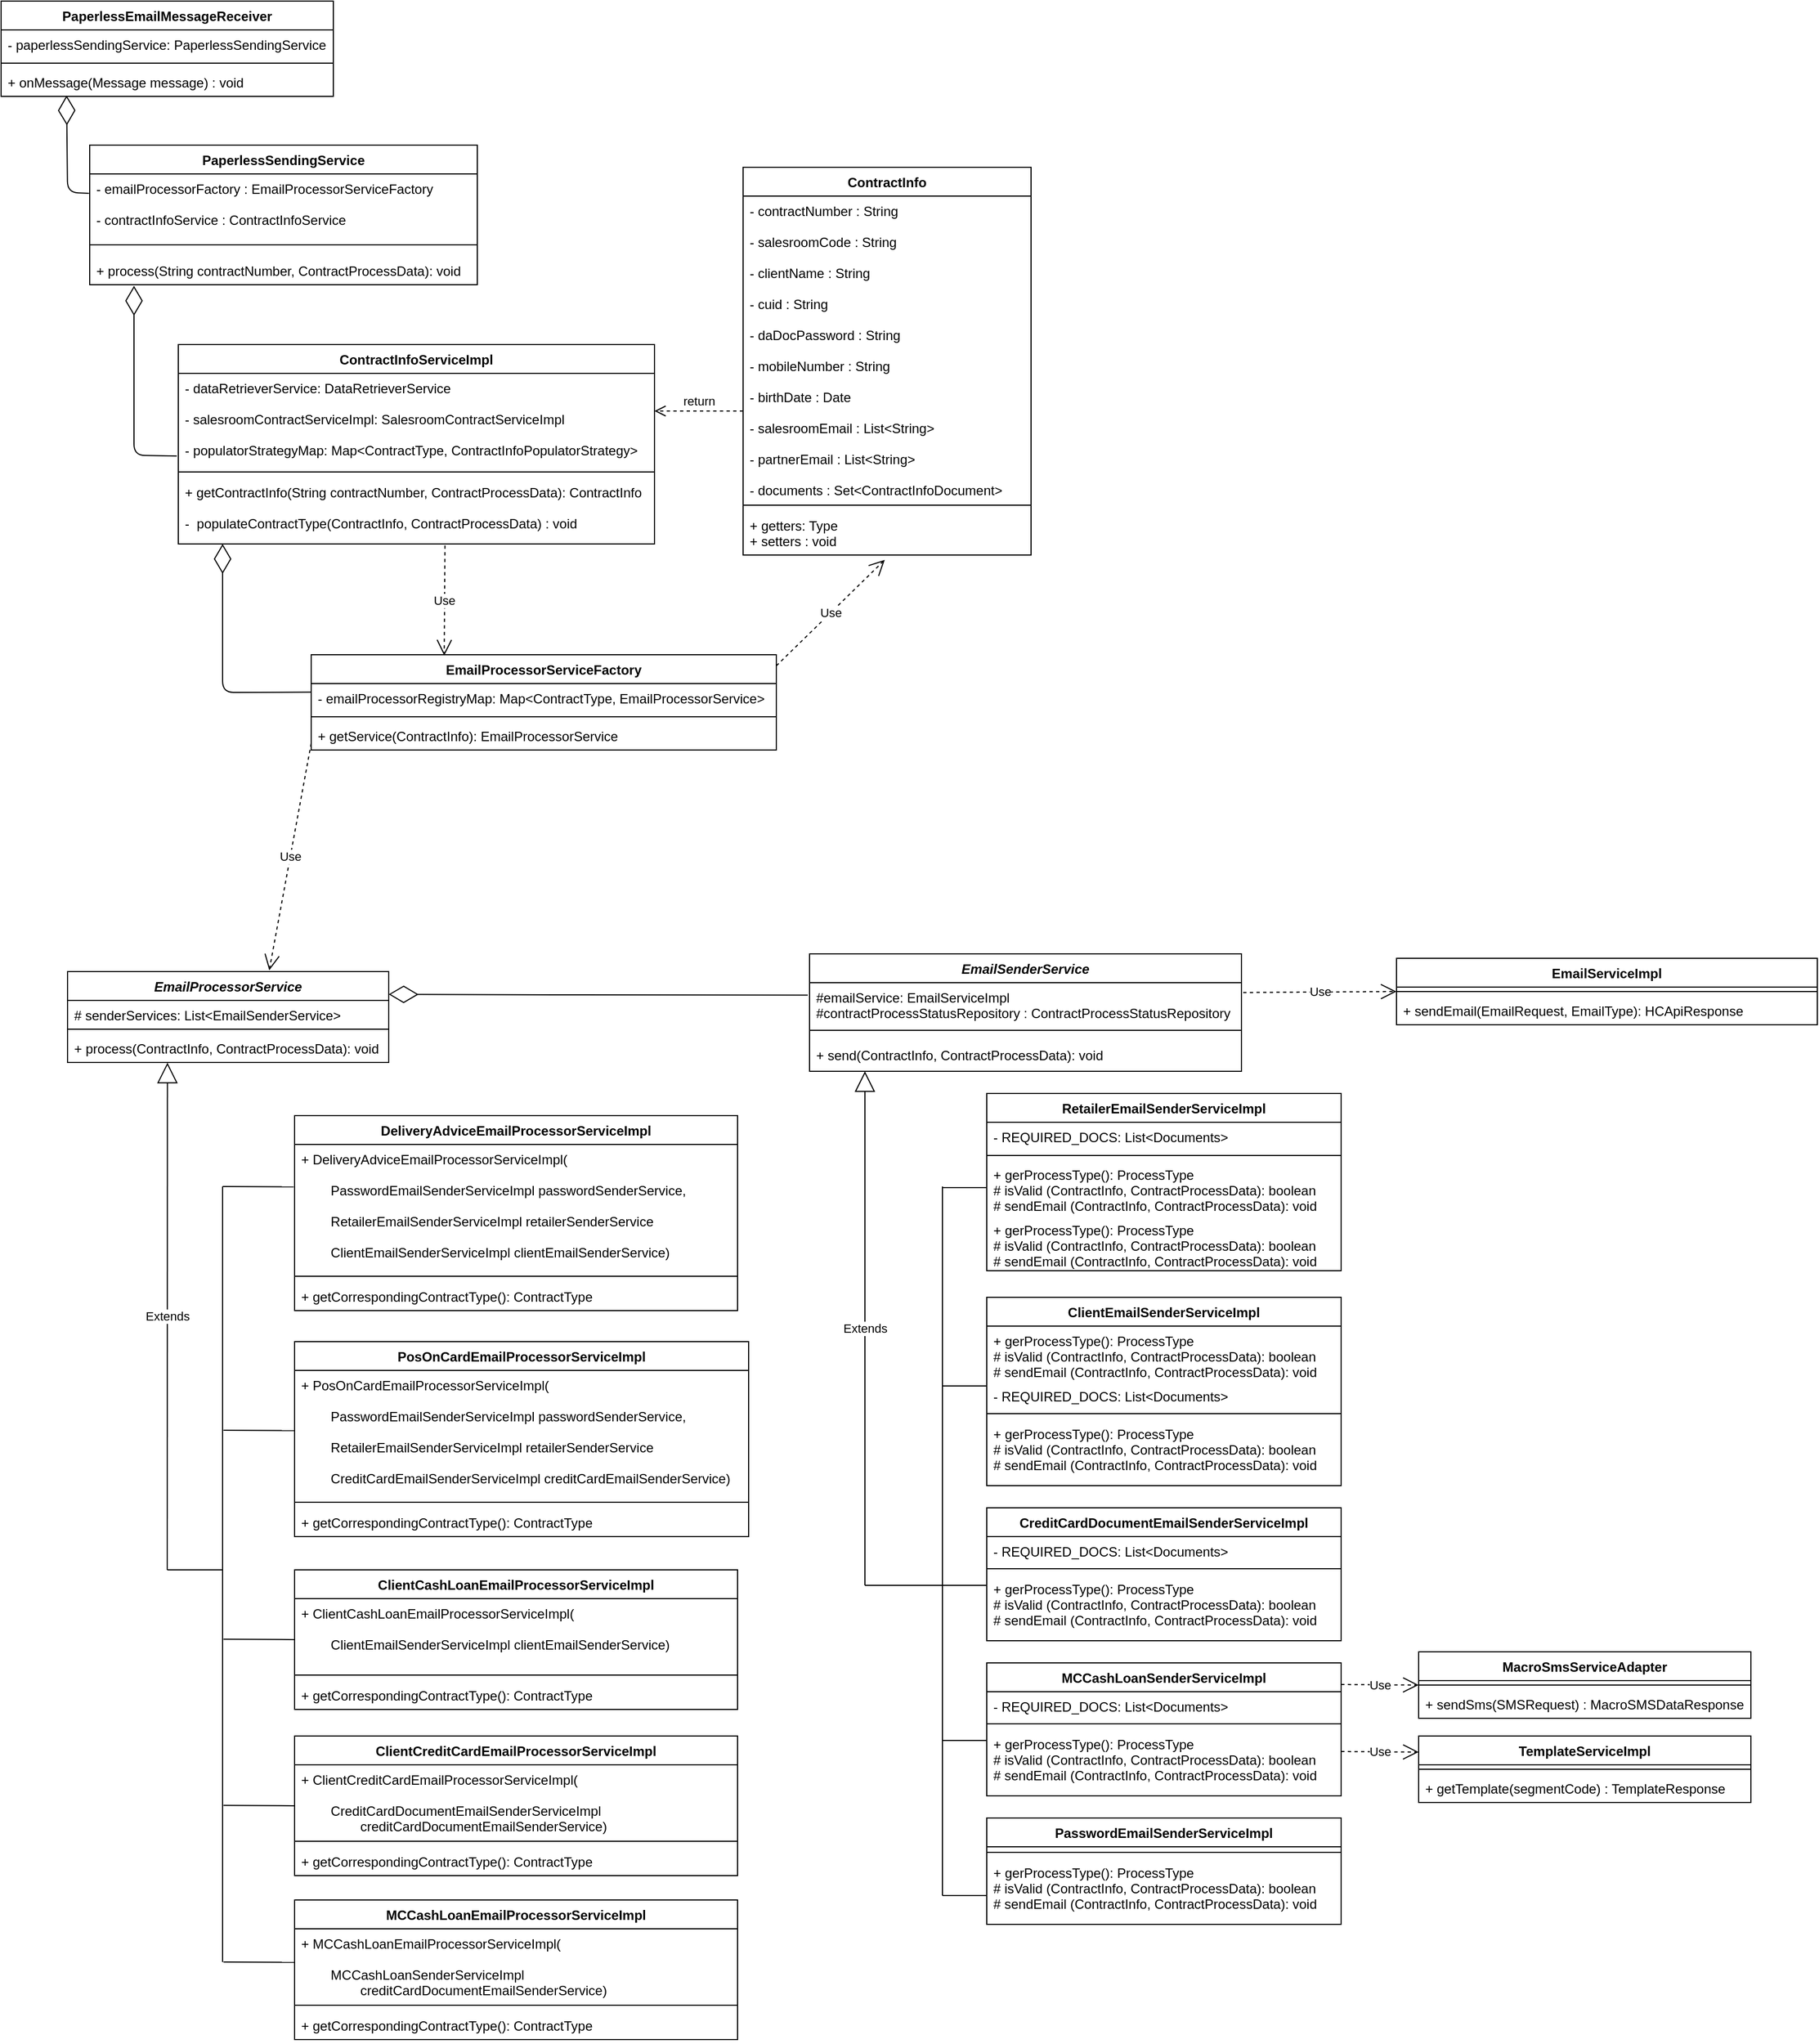 <mxfile version="13.3.5" type="github"><diagram id="C5RBs43oDa-KdzZeNtuy" name="Page-1"><mxGraphModel dx="3362" dy="1872" grid="1" gridSize="10" guides="1" tooltips="1" connect="1" arrows="1" fold="1" page="1" pageScale="1" pageWidth="1700" pageHeight="1100" background="none" math="0" shadow="0"><root><mxCell id="WIyWlLk6GJQsqaUBKTNV-0"/><mxCell id="WIyWlLk6GJQsqaUBKTNV-1" parent="WIyWlLk6GJQsqaUBKTNV-0"/><mxCell id="EfX-VxI41BAiGPB0tQS7-109" value="" style="endArrow=diamondThin;endFill=0;endSize=24;html=1;exitX=-0.002;exitY=0.324;exitDx=0;exitDy=0;exitPerimeter=0;entryX=0.197;entryY=0.968;entryDx=0;entryDy=0;entryPerimeter=0;" parent="WIyWlLk6GJQsqaUBKTNV-1" source="EfX-VxI41BAiGPB0tQS7-11" target="EfX-VxI41BAiGPB0tQS7-3" edge="1"><mxGeometry width="160" relative="1" as="geometry"><mxPoint x="-1560" y="-877.23" as="sourcePoint"/><mxPoint x="-1622" y="-964" as="targetPoint"/><Array as="points"><mxPoint x="-1620" y="-877.23"/></Array></mxGeometry></mxCell><mxCell id="EfX-VxI41BAiGPB0tQS7-0" value="PaperlessEmailMessageReceiver" style="swimlane;fontStyle=1;align=center;verticalAlign=top;childLayout=stackLayout;horizontal=1;startSize=26;horizontalStack=0;resizeParent=1;resizeParentMax=0;resizeLast=0;collapsible=1;marginBottom=0;" parent="WIyWlLk6GJQsqaUBKTNV-1" vertex="1"><mxGeometry x="-1680" y="-1050" width="300" height="86" as="geometry"/></mxCell><mxCell id="EfX-VxI41BAiGPB0tQS7-1" value="- paperlessSendingService: PaperlessSendingService" style="text;strokeColor=none;fillColor=none;align=left;verticalAlign=top;spacingLeft=4;spacingRight=4;overflow=hidden;rotatable=0;points=[[0,0.5],[1,0.5]];portConstraint=eastwest;" parent="EfX-VxI41BAiGPB0tQS7-0" vertex="1"><mxGeometry y="26" width="300" height="26" as="geometry"/></mxCell><mxCell id="EfX-VxI41BAiGPB0tQS7-2" value="" style="line;strokeWidth=1;fillColor=none;align=left;verticalAlign=middle;spacingTop=-1;spacingLeft=3;spacingRight=3;rotatable=0;labelPosition=right;points=[];portConstraint=eastwest;" parent="EfX-VxI41BAiGPB0tQS7-0" vertex="1"><mxGeometry y="52" width="300" height="8" as="geometry"/></mxCell><mxCell id="EfX-VxI41BAiGPB0tQS7-3" value="+ onMessage(Message message) : void" style="text;strokeColor=none;fillColor=none;align=left;verticalAlign=top;spacingLeft=4;spacingRight=4;overflow=hidden;rotatable=0;points=[[0,0.5],[1,0.5]];portConstraint=eastwest;" parent="EfX-VxI41BAiGPB0tQS7-0" vertex="1"><mxGeometry y="60" width="300" height="26" as="geometry"/></mxCell><mxCell id="EfX-VxI41BAiGPB0tQS7-114" value="ContractInfoServiceImpl" style="swimlane;fontStyle=1;align=center;verticalAlign=top;childLayout=stackLayout;horizontal=1;startSize=26;horizontalStack=0;resizeParent=1;resizeParentMax=0;resizeLast=0;collapsible=1;marginBottom=0;fillColor=none;gradientColor=none;" parent="WIyWlLk6GJQsqaUBKTNV-1" vertex="1"><mxGeometry x="-1520" y="-740" width="430" height="180" as="geometry"/></mxCell><mxCell id="EfX-VxI41BAiGPB0tQS7-115" value="- dataRetrieverService: DataRetrieverService&#10;&#10;- salesroomContractServiceImpl: SalesroomContractServiceImpl&#10;&#10;- populatorStrategyMap: Map&lt;ContractType, ContractInfoPopulatorStrategy&gt;" style="text;strokeColor=none;fillColor=none;align=left;verticalAlign=top;spacingLeft=4;spacingRight=4;overflow=hidden;rotatable=0;points=[[0,0.5],[1,0.5]];portConstraint=eastwest;" parent="EfX-VxI41BAiGPB0tQS7-114" vertex="1"><mxGeometry y="26" width="430" height="84" as="geometry"/></mxCell><mxCell id="EfX-VxI41BAiGPB0tQS7-116" value="" style="line;strokeWidth=1;fillColor=none;align=left;verticalAlign=middle;spacingTop=-1;spacingLeft=3;spacingRight=3;rotatable=0;labelPosition=right;points=[];portConstraint=eastwest;" parent="EfX-VxI41BAiGPB0tQS7-114" vertex="1"><mxGeometry y="110" width="430" height="10" as="geometry"/></mxCell><mxCell id="EfX-VxI41BAiGPB0tQS7-117" value="+ getContractInfo(String contractNumber, ContractProcessData): ContractInfo&#10;&#10;-  populateContractType(ContractInfo, ContractProcessData) : void" style="text;strokeColor=none;fillColor=none;align=left;verticalAlign=top;spacingLeft=4;spacingRight=4;overflow=hidden;rotatable=0;points=[[0,0.5],[1,0.5]];portConstraint=eastwest;" parent="EfX-VxI41BAiGPB0tQS7-114" vertex="1"><mxGeometry y="120" width="430" height="60" as="geometry"/></mxCell><mxCell id="EfX-VxI41BAiGPB0tQS7-10" value="PaperlessSendingService&#10;" style="swimlane;fontStyle=1;align=center;verticalAlign=top;childLayout=stackLayout;horizontal=1;startSize=26;horizontalStack=0;resizeParent=1;resizeParentMax=0;resizeLast=0;collapsible=1;marginBottom=0;fillColor=none;gradientColor=none;" parent="WIyWlLk6GJQsqaUBKTNV-1" vertex="1"><mxGeometry x="-1600" y="-920" width="350" height="126" as="geometry"/></mxCell><mxCell id="EfX-VxI41BAiGPB0tQS7-11" value="- emailProcessorFactory : EmailProcessorServiceFactory&#10;&#10;- contractInfoService : ContractInfoService&#10;&#10;- &#10;&#10;&#10;" style="text;strokeColor=none;fillColor=none;align=left;verticalAlign=top;spacingLeft=4;spacingRight=4;overflow=hidden;rotatable=0;points=[[0,0.5],[1,0.5]];portConstraint=eastwest;" parent="EfX-VxI41BAiGPB0tQS7-10" vertex="1"><mxGeometry y="26" width="350" height="54" as="geometry"/></mxCell><mxCell id="EfX-VxI41BAiGPB0tQS7-12" value="" style="line;strokeWidth=1;fillColor=none;align=left;verticalAlign=middle;spacingTop=-1;spacingLeft=3;spacingRight=3;rotatable=0;labelPosition=right;points=[];portConstraint=eastwest;" parent="EfX-VxI41BAiGPB0tQS7-10" vertex="1"><mxGeometry y="80" width="350" height="20" as="geometry"/></mxCell><mxCell id="EfX-VxI41BAiGPB0tQS7-13" value="+ process(String contractNumber, ContractProcessData): void" style="text;strokeColor=none;fillColor=none;align=left;verticalAlign=top;spacingLeft=4;spacingRight=4;overflow=hidden;rotatable=0;points=[[0,0.5],[1,0.5]];portConstraint=eastwest;" parent="EfX-VxI41BAiGPB0tQS7-10" vertex="1"><mxGeometry y="100" width="350" height="26" as="geometry"/></mxCell><mxCell id="fYLuT5FH6VuE1atPs7Jd-13" value="Use" style="endArrow=open;endSize=12;dashed=1;html=1;entryX=0;entryY=0.5;entryDx=0;entryDy=0;entryPerimeter=0;" parent="WIyWlLk6GJQsqaUBKTNV-1" edge="1"><mxGeometry width="160" relative="1" as="geometry"><mxPoint x="-470" y="530" as="sourcePoint"/><mxPoint x="-400" y="530.5" as="targetPoint"/></mxGeometry></mxCell><mxCell id="fYLuT5FH6VuE1atPs7Jd-19" value="Use" style="endArrow=open;endSize=12;dashed=1;html=1;entryX=0;entryY=0.5;entryDx=0;entryDy=0;entryPerimeter=0;exitX=1.004;exitY=0.261;exitDx=0;exitDy=0;exitPerimeter=0;" parent="WIyWlLk6GJQsqaUBKTNV-1" source="EfX-VxI41BAiGPB0tQS7-66" target="fYLuT5FH6VuE1atPs7Jd-16" edge="1"><mxGeometry width="160" relative="1" as="geometry"><mxPoint x="-520" y="-156.5" as="sourcePoint"/><mxPoint x="-450" y="-156" as="targetPoint"/></mxGeometry></mxCell><mxCell id="fYLuT5FH6VuE1atPs7Jd-20" value="" style="endArrow=diamondThin;endFill=0;endSize=24;html=1;exitX=-0.003;exitY=0.889;exitDx=0;exitDy=0;exitPerimeter=0;" parent="WIyWlLk6GJQsqaUBKTNV-1" source="EfX-VxI41BAiGPB0tQS7-115" edge="1"><mxGeometry width="160" relative="1" as="geometry"><mxPoint x="-1520" y="-645.638" as="sourcePoint"/><mxPoint x="-1560" y="-793" as="targetPoint"/><Array as="points"><mxPoint x="-1560" y="-640"/></Array></mxGeometry></mxCell><mxCell id="fYLuT5FH6VuE1atPs7Jd-21" value="" style="endArrow=diamondThin;endFill=0;endSize=24;html=1;exitX=-0.001;exitY=0.299;exitDx=0;exitDy=0;exitPerimeter=0;" parent="WIyWlLk6GJQsqaUBKTNV-1" source="EfX-VxI41BAiGPB0tQS7-16" edge="1"><mxGeometry width="160" relative="1" as="geometry"><mxPoint x="-1441.29" y="-406.324" as="sourcePoint"/><mxPoint x="-1480" y="-560" as="targetPoint"/><Array as="points"><mxPoint x="-1480" y="-426"/></Array></mxGeometry></mxCell><mxCell id="fYLuT5FH6VuE1atPs7Jd-23" value="" style="endArrow=none;html=1;entryX=0;entryY=0.5;entryDx=0;entryDy=0;" parent="WIyWlLk6GJQsqaUBKTNV-1" target="fYLuT5FH6VuE1atPs7Jd-22" edge="1"><mxGeometry width="50" height="50" relative="1" as="geometry"><mxPoint x="-830" y="21" as="sourcePoint"/><mxPoint x="-820" y="10" as="targetPoint"/></mxGeometry></mxCell><mxCell id="fYLuT5FH6VuE1atPs7Jd-24" value="" style="endArrow=none;html=1;" parent="WIyWlLk6GJQsqaUBKTNV-1" edge="1"><mxGeometry width="50" height="50" relative="1" as="geometry"><mxPoint x="-830" y="660" as="sourcePoint"/><mxPoint x="-830" y="20" as="targetPoint"/></mxGeometry></mxCell><mxCell id="fYLuT5FH6VuE1atPs7Jd-25" value="" style="endArrow=none;html=1;entryX=0;entryY=0.567;entryDx=0;entryDy=0;entryPerimeter=0;" parent="WIyWlLk6GJQsqaUBKTNV-1" target="EfX-VxI41BAiGPB0tQS7-92" edge="1"><mxGeometry width="50" height="50" relative="1" as="geometry"><mxPoint x="-830" y="660" as="sourcePoint"/><mxPoint x="-830" y="650" as="targetPoint"/></mxGeometry></mxCell><mxCell id="fYLuT5FH6VuE1atPs7Jd-26" value="" style="endArrow=none;html=1;entryX=0;entryY=0.167;entryDx=0;entryDy=0;entryPerimeter=0;" parent="WIyWlLk6GJQsqaUBKTNV-1" target="EfX-VxI41BAiGPB0tQS7-88" edge="1"><mxGeometry width="50" height="50" relative="1" as="geometry"><mxPoint x="-830" y="520" as="sourcePoint"/><mxPoint x="-810" y="526" as="targetPoint"/></mxGeometry></mxCell><mxCell id="fYLuT5FH6VuE1atPs7Jd-27" value="" style="endArrow=none;html=1;entryX=0;entryY=0.167;entryDx=0;entryDy=0;entryPerimeter=0;" parent="WIyWlLk6GJQsqaUBKTNV-1" edge="1"><mxGeometry width="50" height="50" relative="1" as="geometry"><mxPoint x="-830" y="380" as="sourcePoint"/><mxPoint x="-790" y="380.02" as="targetPoint"/></mxGeometry></mxCell><mxCell id="fYLuT5FH6VuE1atPs7Jd-28" value="" style="endArrow=none;html=1;entryX=0;entryY=0.167;entryDx=0;entryDy=0;entryPerimeter=0;" parent="WIyWlLk6GJQsqaUBKTNV-1" edge="1"><mxGeometry width="50" height="50" relative="1" as="geometry"><mxPoint x="-830" y="200" as="sourcePoint"/><mxPoint x="-790" y="200.02" as="targetPoint"/></mxGeometry></mxCell><mxCell id="fYLuT5FH6VuE1atPs7Jd-29" value="Extends" style="endArrow=block;endSize=16;endFill=0;html=1;" parent="WIyWlLk6GJQsqaUBKTNV-1" edge="1"><mxGeometry width="160" relative="1" as="geometry"><mxPoint x="-900" y="380" as="sourcePoint"/><mxPoint x="-900" y="-84" as="targetPoint"/></mxGeometry></mxCell><mxCell id="fYLuT5FH6VuE1atPs7Jd-30" value="" style="endArrow=none;html=1;" parent="WIyWlLk6GJQsqaUBKTNV-1" edge="1"><mxGeometry width="50" height="50" relative="1" as="geometry"><mxPoint x="-900" y="380" as="sourcePoint"/><mxPoint x="-830" y="380" as="targetPoint"/></mxGeometry></mxCell><mxCell id="fYLuT5FH6VuE1atPs7Jd-32" value="" style="endArrow=none;html=1;" parent="WIyWlLk6GJQsqaUBKTNV-1" edge="1"><mxGeometry width="50" height="50" relative="1" as="geometry"><mxPoint x="-1480" y="720" as="sourcePoint"/><mxPoint x="-1480" y="20" as="targetPoint"/></mxGeometry></mxCell><mxCell id="fYLuT5FH6VuE1atPs7Jd-33" value="" style="endArrow=none;html=1;entryX=-0.002;entryY=0.336;entryDx=0;entryDy=0;entryPerimeter=0;" parent="WIyWlLk6GJQsqaUBKTNV-1" target="EfX-VxI41BAiGPB0tQS7-54" edge="1"><mxGeometry width="50" height="50" relative="1" as="geometry"><mxPoint x="-1480" y="20" as="sourcePoint"/><mxPoint x="-1415" y="30.2" as="targetPoint"/></mxGeometry></mxCell><mxCell id="fYLuT5FH6VuE1atPs7Jd-34" value="Extends" style="endArrow=block;endSize=16;endFill=0;html=1;entryX=0.311;entryY=1.008;entryDx=0;entryDy=0;entryPerimeter=0;" parent="WIyWlLk6GJQsqaUBKTNV-1" target="EfX-VxI41BAiGPB0tQS7-22" edge="1"><mxGeometry width="160" relative="1" as="geometry"><mxPoint x="-1530" y="366" as="sourcePoint"/><mxPoint x="-1530" y="-90" as="targetPoint"/></mxGeometry></mxCell><mxCell id="fYLuT5FH6VuE1atPs7Jd-35" value="" style="endArrow=none;html=1;" parent="WIyWlLk6GJQsqaUBKTNV-1" edge="1"><mxGeometry width="50" height="50" relative="1" as="geometry"><mxPoint x="-1530" y="366" as="sourcePoint"/><mxPoint x="-1480" y="366" as="targetPoint"/></mxGeometry></mxCell><mxCell id="fYLuT5FH6VuE1atPs7Jd-36" value="" style="endArrow=none;html=1;entryX=-0.002;entryY=0.336;entryDx=0;entryDy=0;entryPerimeter=0;" parent="WIyWlLk6GJQsqaUBKTNV-1" edge="1"><mxGeometry width="50" height="50" relative="1" as="geometry"><mxPoint x="-1479.2" y="240.0" as="sourcePoint"/><mxPoint x="-1415.0" y="240.304" as="targetPoint"/></mxGeometry></mxCell><mxCell id="fYLuT5FH6VuE1atPs7Jd-37" value="" style="endArrow=none;html=1;entryX=-0.002;entryY=0.336;entryDx=0;entryDy=0;entryPerimeter=0;" parent="WIyWlLk6GJQsqaUBKTNV-1" edge="1"><mxGeometry width="50" height="50" relative="1" as="geometry"><mxPoint x="-1479.2" y="428.66" as="sourcePoint"/><mxPoint x="-1415.0" y="428.964" as="targetPoint"/></mxGeometry></mxCell><mxCell id="fYLuT5FH6VuE1atPs7Jd-38" value="" style="endArrow=none;html=1;entryX=-0.002;entryY=0.336;entryDx=0;entryDy=0;entryPerimeter=0;" parent="WIyWlLk6GJQsqaUBKTNV-1" edge="1"><mxGeometry width="50" height="50" relative="1" as="geometry"><mxPoint x="-1479.2" y="578.66" as="sourcePoint"/><mxPoint x="-1415" y="578.964" as="targetPoint"/></mxGeometry></mxCell><mxCell id="fYLuT5FH6VuE1atPs7Jd-39" value="" style="endArrow=none;html=1;entryX=-0.002;entryY=0.336;entryDx=0;entryDy=0;entryPerimeter=0;" parent="WIyWlLk6GJQsqaUBKTNV-1" edge="1"><mxGeometry width="50" height="50" relative="1" as="geometry"><mxPoint x="-1479.2" y="720.0" as="sourcePoint"/><mxPoint x="-1415" y="720.304" as="targetPoint"/></mxGeometry></mxCell><mxCell id="pgLTL2kf4zZmSljFMUDz-4" value="return" style="html=1;verticalAlign=bottom;endArrow=open;dashed=1;endSize=8;" parent="WIyWlLk6GJQsqaUBKTNV-1" edge="1"><mxGeometry relative="1" as="geometry"><mxPoint x="-1010" y="-680" as="sourcePoint"/><mxPoint x="-1090" y="-680" as="targetPoint"/></mxGeometry></mxCell><mxCell id="pgLTL2kf4zZmSljFMUDz-0" value="ContractInfo" style="swimlane;fontStyle=1;align=center;verticalAlign=top;childLayout=stackLayout;horizontal=1;startSize=26;horizontalStack=0;resizeParent=1;resizeParentMax=0;resizeLast=0;collapsible=1;marginBottom=0;fillColor=none;gradientColor=none;" parent="WIyWlLk6GJQsqaUBKTNV-1" vertex="1"><mxGeometry x="-1010" y="-900" width="260" height="350" as="geometry"/></mxCell><mxCell id="pgLTL2kf4zZmSljFMUDz-1" value="- contractNumber : String&#10;&#10;- salesroomCode : String&#10;&#10;- clientName : String&#10;&#10;- cuid : String&#10;&#10;- daDocPassword : String&#10;&#10;- mobileNumber : String&#10;&#10;- birthDate : Date&#10;&#10;- salesroomEmail : List&lt;String&gt;&#10;&#10;- partnerEmail : List&lt;String&gt;&#10;&#10;- documents : Set&lt;ContractInfoDocument&gt;" style="text;strokeColor=none;fillColor=none;align=left;verticalAlign=top;spacingLeft=4;spacingRight=4;overflow=hidden;rotatable=0;points=[[0,0.5],[1,0.5]];portConstraint=eastwest;" parent="pgLTL2kf4zZmSljFMUDz-0" vertex="1"><mxGeometry y="26" width="260" height="274" as="geometry"/></mxCell><mxCell id="pgLTL2kf4zZmSljFMUDz-2" value="" style="line;strokeWidth=1;fillColor=none;align=left;verticalAlign=middle;spacingTop=-1;spacingLeft=3;spacingRight=3;rotatable=0;labelPosition=right;points=[];portConstraint=eastwest;" parent="pgLTL2kf4zZmSljFMUDz-0" vertex="1"><mxGeometry y="300" width="260" height="10" as="geometry"/></mxCell><mxCell id="pgLTL2kf4zZmSljFMUDz-3" value="+ getters: Type&#10;+ setters : void" style="text;strokeColor=none;fillColor=none;align=left;verticalAlign=top;spacingLeft=4;spacingRight=4;overflow=hidden;rotatable=0;points=[[0,0.5],[1,0.5]];portConstraint=eastwest;" parent="pgLTL2kf4zZmSljFMUDz-0" vertex="1"><mxGeometry y="310" width="260" height="40" as="geometry"/></mxCell><mxCell id="EfX-VxI41BAiGPB0tQS7-15" value="EmailProcessorServiceFactory" style="swimlane;fontStyle=1;align=center;verticalAlign=top;childLayout=stackLayout;horizontal=1;startSize=26;horizontalStack=0;resizeParent=1;resizeParentMax=0;resizeLast=0;collapsible=1;marginBottom=0;fillColor=none;gradientColor=none;" parent="WIyWlLk6GJQsqaUBKTNV-1" vertex="1"><mxGeometry x="-1400" y="-460" width="420" height="86" as="geometry"/></mxCell><mxCell id="EfX-VxI41BAiGPB0tQS7-16" value="- emailProcessorRegistryMap: Map&lt;ContractType, EmailProcessorService&gt;" style="text;strokeColor=none;fillColor=none;align=left;verticalAlign=top;spacingLeft=4;spacingRight=4;overflow=hidden;rotatable=0;points=[[0,0.5],[1,0.5]];portConstraint=eastwest;" parent="EfX-VxI41BAiGPB0tQS7-15" vertex="1"><mxGeometry y="26" width="420" height="26" as="geometry"/></mxCell><mxCell id="EfX-VxI41BAiGPB0tQS7-17" value="" style="line;strokeWidth=1;fillColor=none;align=left;verticalAlign=middle;spacingTop=-1;spacingLeft=3;spacingRight=3;rotatable=0;labelPosition=right;points=[];portConstraint=eastwest;" parent="EfX-VxI41BAiGPB0tQS7-15" vertex="1"><mxGeometry y="52" width="420" height="8" as="geometry"/></mxCell><mxCell id="EfX-VxI41BAiGPB0tQS7-18" value="+ getService(ContractInfo): EmailProcessorService" style="text;strokeColor=none;fillColor=none;align=left;verticalAlign=top;spacingLeft=4;spacingRight=4;overflow=hidden;rotatable=0;points=[[0,0.5],[1,0.5]];portConstraint=eastwest;" parent="EfX-VxI41BAiGPB0tQS7-15" vertex="1"><mxGeometry y="60" width="420" height="26" as="geometry"/></mxCell><mxCell id="pgLTL2kf4zZmSljFMUDz-6" value="Use" style="endArrow=open;endSize=12;dashed=1;html=1;entryX=0.492;entryY=1.109;entryDx=0;entryDy=0;entryPerimeter=0;" parent="WIyWlLk6GJQsqaUBKTNV-1" target="pgLTL2kf4zZmSljFMUDz-3" edge="1"><mxGeometry width="160" relative="1" as="geometry"><mxPoint x="-980" y="-450" as="sourcePoint"/><mxPoint x="-820" y="-450" as="targetPoint"/></mxGeometry></mxCell><mxCell id="pgLTL2kf4zZmSljFMUDz-7" value="" style="endArrow=diamondThin;endFill=0;endSize=24;html=1;exitX=-0.004;exitY=0.331;exitDx=0;exitDy=0;exitPerimeter=0;entryX=1;entryY=0.25;entryDx=0;entryDy=0;" parent="WIyWlLk6GJQsqaUBKTNV-1" source="EfX-VxI41BAiGPB0tQS7-66" target="EfX-VxI41BAiGPB0tQS7-19" edge="1"><mxGeometry width="160" relative="1" as="geometry"><mxPoint x="-1090.42" y="-146.226" as="sourcePoint"/><mxPoint x="-1250" y="-146" as="targetPoint"/><Array as="points"><mxPoint x="-1170" y="-153"/></Array></mxGeometry></mxCell><mxCell id="pgLTL2kf4zZmSljFMUDz-10" value="Use" style="endArrow=open;endSize=12;dashed=1;html=1;entryX=0.628;entryY=-0.014;entryDx=0;entryDy=0;entryPerimeter=0;exitX=0;exitY=0.769;exitDx=0;exitDy=0;exitPerimeter=0;" parent="WIyWlLk6GJQsqaUBKTNV-1" source="EfX-VxI41BAiGPB0tQS7-18" target="EfX-VxI41BAiGPB0tQS7-19" edge="1"><mxGeometry width="160" relative="1" as="geometry"><mxPoint x="-1438" y="-380" as="sourcePoint"/><mxPoint x="-1175" y="-310" as="targetPoint"/></mxGeometry></mxCell><mxCell id="pgLTL2kf4zZmSljFMUDz-11" value="Use" style="endArrow=open;endSize=12;dashed=1;html=1;exitX=0.56;exitY=1.023;exitDx=0;exitDy=0;exitPerimeter=0;entryX=0.286;entryY=0.008;entryDx=0;entryDy=0;entryPerimeter=0;" parent="WIyWlLk6GJQsqaUBKTNV-1" source="EfX-VxI41BAiGPB0tQS7-117" target="EfX-VxI41BAiGPB0tQS7-15" edge="1"><mxGeometry width="160" relative="1" as="geometry"><mxPoint x="-1256.81" y="-580.0" as="sourcePoint"/><mxPoint x="-1253.19" y="-411.148" as="targetPoint"/></mxGeometry></mxCell><mxCell id="EfX-VxI41BAiGPB0tQS7-65" value="EmailSenderService" style="swimlane;fontStyle=3;align=center;verticalAlign=top;childLayout=stackLayout;horizontal=1;startSize=26;horizontalStack=0;resizeParent=1;resizeParentMax=0;resizeLast=0;collapsible=1;marginBottom=0;fillColor=none;gradientColor=none;" parent="WIyWlLk6GJQsqaUBKTNV-1" vertex="1"><mxGeometry x="-950" y="-190" width="390" height="106" as="geometry"/></mxCell><mxCell id="EfX-VxI41BAiGPB0tQS7-66" value="#emailService: EmailServiceImpl&#10;#contractProcessStatusRepository : ContractProcessStatusRepository" style="text;strokeColor=none;fillColor=none;align=left;verticalAlign=top;spacingLeft=4;spacingRight=4;overflow=hidden;rotatable=0;points=[[0,0.5],[1,0.5]];portConstraint=eastwest;" parent="EfX-VxI41BAiGPB0tQS7-65" vertex="1"><mxGeometry y="26" width="390" height="34" as="geometry"/></mxCell><mxCell id="EfX-VxI41BAiGPB0tQS7-67" value="" style="line;strokeWidth=1;fillColor=none;align=left;verticalAlign=middle;spacingTop=-1;spacingLeft=3;spacingRight=3;rotatable=0;labelPosition=right;points=[];portConstraint=eastwest;" parent="EfX-VxI41BAiGPB0tQS7-65" vertex="1"><mxGeometry y="60" width="390" height="18" as="geometry"/></mxCell><mxCell id="EfX-VxI41BAiGPB0tQS7-68" value="+ send(ContractInfo, ContractProcessData): void" style="text;strokeColor=none;fillColor=none;align=left;verticalAlign=top;spacingLeft=4;spacingRight=4;overflow=hidden;rotatable=0;points=[[0,0.5],[1,0.5]];portConstraint=eastwest;" parent="EfX-VxI41BAiGPB0tQS7-65" vertex="1"><mxGeometry y="78" width="390" height="28" as="geometry"/></mxCell><mxCell id="EfX-VxI41BAiGPB0tQS7-19" value="EmailProcessorService&#10;" style="swimlane;fontStyle=3;align=center;verticalAlign=top;childLayout=stackLayout;horizontal=1;startSize=26;horizontalStack=0;resizeParent=1;resizeParentMax=0;resizeLast=0;collapsible=1;marginBottom=0;fillColor=none;gradientColor=none;" parent="WIyWlLk6GJQsqaUBKTNV-1" vertex="1"><mxGeometry x="-1620" y="-174" width="290" height="82" as="geometry"/></mxCell><mxCell id="EfX-VxI41BAiGPB0tQS7-20" value="# senderServices: List&lt;EmailSenderService&gt;" style="text;strokeColor=none;fillColor=none;align=left;verticalAlign=top;spacingLeft=4;spacingRight=4;overflow=hidden;rotatable=0;points=[[0,0.5],[1,0.5]];portConstraint=eastwest;" parent="EfX-VxI41BAiGPB0tQS7-19" vertex="1"><mxGeometry y="26" width="290" height="22" as="geometry"/></mxCell><mxCell id="EfX-VxI41BAiGPB0tQS7-21" value="" style="line;strokeWidth=1;fillColor=none;align=left;verticalAlign=middle;spacingTop=-1;spacingLeft=3;spacingRight=3;rotatable=0;labelPosition=right;points=[];portConstraint=eastwest;" parent="EfX-VxI41BAiGPB0tQS7-19" vertex="1"><mxGeometry y="48" width="290" height="8" as="geometry"/></mxCell><mxCell id="EfX-VxI41BAiGPB0tQS7-22" value="+ process(ContractInfo, ContractProcessData): void" style="text;strokeColor=none;fillColor=none;align=left;verticalAlign=top;spacingLeft=4;spacingRight=4;overflow=hidden;rotatable=0;points=[[0,0.5],[1,0.5]];portConstraint=eastwest;" parent="EfX-VxI41BAiGPB0tQS7-19" vertex="1"><mxGeometry y="56" width="290" height="26" as="geometry"/></mxCell><mxCell id="EfX-VxI41BAiGPB0tQS7-53" value="DeliveryAdviceEmailProcessorServiceImpl" style="swimlane;fontStyle=1;align=center;verticalAlign=top;childLayout=stackLayout;horizontal=1;startSize=26;horizontalStack=0;resizeParent=1;resizeParentMax=0;resizeLast=0;collapsible=1;marginBottom=0;fillColor=none;gradientColor=none;" parent="WIyWlLk6GJQsqaUBKTNV-1" vertex="1"><mxGeometry x="-1415" y="-44" width="400" height="176" as="geometry"/></mxCell><mxCell id="EfX-VxI41BAiGPB0tQS7-54" value="+ DeliveryAdviceEmailProcessorServiceImpl(&#10;&#10;        PasswordEmailSenderServiceImpl passwordSenderService,&#10;&#10;        RetailerEmailSenderServiceImpl retailerSenderService&#10;&#10;        ClientEmailSenderServiceImpl clientEmailSenderService)" style="text;strokeColor=none;fillColor=none;align=left;verticalAlign=top;spacingLeft=4;spacingRight=4;overflow=hidden;rotatable=0;points=[[0,0.5],[1,0.5]];portConstraint=eastwest;fontStyle=0" parent="EfX-VxI41BAiGPB0tQS7-53" vertex="1"><mxGeometry y="26" width="400" height="114" as="geometry"/></mxCell><mxCell id="EfX-VxI41BAiGPB0tQS7-55" value="" style="line;strokeWidth=1;fillColor=none;align=left;verticalAlign=middle;spacingTop=-1;spacingLeft=3;spacingRight=3;rotatable=0;labelPosition=right;points=[];portConstraint=eastwest;" parent="EfX-VxI41BAiGPB0tQS7-53" vertex="1"><mxGeometry y="140" width="400" height="10" as="geometry"/></mxCell><mxCell id="EfX-VxI41BAiGPB0tQS7-56" value="+ getCorrespondingContractType(): ContractType" style="text;strokeColor=none;fillColor=none;align=left;verticalAlign=top;spacingLeft=4;spacingRight=4;overflow=hidden;rotatable=0;points=[[0,0.5],[1,0.5]];portConstraint=eastwest;" parent="EfX-VxI41BAiGPB0tQS7-53" vertex="1"><mxGeometry y="150" width="400" height="26" as="geometry"/></mxCell><mxCell id="EfX-VxI41BAiGPB0tQS7-45" value="PosOnCardEmailProcessorServiceImpl" style="swimlane;fontStyle=1;align=center;verticalAlign=top;childLayout=stackLayout;horizontal=1;startSize=26;horizontalStack=0;resizeParent=1;resizeParentMax=0;resizeLast=0;collapsible=1;marginBottom=0;fillColor=none;gradientColor=none;" parent="WIyWlLk6GJQsqaUBKTNV-1" vertex="1"><mxGeometry x="-1415" y="160" width="410" height="176" as="geometry"/></mxCell><mxCell id="EfX-VxI41BAiGPB0tQS7-46" value="+ PosOnCardEmailProcessorServiceImpl(&#10;&#10;        PasswordEmailSenderServiceImpl passwordSenderService,&#10;&#10;        RetailerEmailSenderServiceImpl retailerSenderService&#10;&#10;        CreditCardEmailSenderServiceImpl creditCardEmailSenderService)" style="text;strokeColor=none;fillColor=none;align=left;verticalAlign=top;spacingLeft=4;spacingRight=4;overflow=hidden;rotatable=0;points=[[0,0.5],[1,0.5]];portConstraint=eastwest;fontStyle=0" parent="EfX-VxI41BAiGPB0tQS7-45" vertex="1"><mxGeometry y="26" width="410" height="114" as="geometry"/></mxCell><mxCell id="EfX-VxI41BAiGPB0tQS7-47" value="" style="line;strokeWidth=1;fillColor=none;align=left;verticalAlign=middle;spacingTop=-1;spacingLeft=3;spacingRight=3;rotatable=0;labelPosition=right;points=[];portConstraint=eastwest;" parent="EfX-VxI41BAiGPB0tQS7-45" vertex="1"><mxGeometry y="140" width="410" height="10" as="geometry"/></mxCell><mxCell id="EfX-VxI41BAiGPB0tQS7-48" value="+ getCorrespondingContractType(): ContractType" style="text;strokeColor=none;fillColor=none;align=left;verticalAlign=top;spacingLeft=4;spacingRight=4;overflow=hidden;rotatable=0;points=[[0,0.5],[1,0.5]];portConstraint=eastwest;" parent="EfX-VxI41BAiGPB0tQS7-45" vertex="1"><mxGeometry y="150" width="410" height="26" as="geometry"/></mxCell><mxCell id="EfX-VxI41BAiGPB0tQS7-49" value="ClientCashLoanEmailProcessorServiceImpl" style="swimlane;fontStyle=1;align=center;verticalAlign=top;childLayout=stackLayout;horizontal=1;startSize=26;horizontalStack=0;resizeParent=1;resizeParentMax=0;resizeLast=0;collapsible=1;marginBottom=0;fillColor=none;gradientColor=none;" parent="WIyWlLk6GJQsqaUBKTNV-1" vertex="1"><mxGeometry x="-1415" y="366" width="400" height="126" as="geometry"/></mxCell><mxCell id="EfX-VxI41BAiGPB0tQS7-50" value="+ ClientCashLoanEmailProcessorServiceImpl(&#10;&#10;        ClientEmailSenderServiceImpl clientEmailSenderService)" style="text;strokeColor=none;fillColor=none;align=left;verticalAlign=top;spacingLeft=4;spacingRight=4;overflow=hidden;rotatable=0;points=[[0,0.5],[1,0.5]];portConstraint=eastwest;fontStyle=0" parent="EfX-VxI41BAiGPB0tQS7-49" vertex="1"><mxGeometry y="26" width="400" height="64" as="geometry"/></mxCell><mxCell id="EfX-VxI41BAiGPB0tQS7-51" value="" style="line;strokeWidth=1;fillColor=none;align=left;verticalAlign=middle;spacingTop=-1;spacingLeft=3;spacingRight=3;rotatable=0;labelPosition=right;points=[];portConstraint=eastwest;" parent="EfX-VxI41BAiGPB0tQS7-49" vertex="1"><mxGeometry y="90" width="400" height="10" as="geometry"/></mxCell><mxCell id="EfX-VxI41BAiGPB0tQS7-52" value="+ getCorrespondingContractType(): ContractType" style="text;strokeColor=none;fillColor=none;align=left;verticalAlign=top;spacingLeft=4;spacingRight=4;overflow=hidden;rotatable=0;points=[[0,0.5],[1,0.5]];portConstraint=eastwest;" parent="EfX-VxI41BAiGPB0tQS7-49" vertex="1"><mxGeometry y="100" width="400" height="26" as="geometry"/></mxCell><mxCell id="EfX-VxI41BAiGPB0tQS7-57" value="ClientCreditCardEmailProcessorServiceImpl" style="swimlane;fontStyle=1;align=center;verticalAlign=top;childLayout=stackLayout;horizontal=1;startSize=26;horizontalStack=0;resizeParent=1;resizeParentMax=0;resizeLast=0;collapsible=1;marginBottom=0;fillColor=none;gradientColor=none;" parent="WIyWlLk6GJQsqaUBKTNV-1" vertex="1"><mxGeometry x="-1415" y="516" width="400" height="126" as="geometry"/></mxCell><mxCell id="EfX-VxI41BAiGPB0tQS7-58" value="+ ClientCreditCardEmailProcessorServiceImpl(&#10;&#10;        CreditCardDocumentEmailSenderServiceImpl&#10;                creditCardDocumentEmailSenderService)" style="text;strokeColor=none;fillColor=none;align=left;verticalAlign=top;spacingLeft=4;spacingRight=4;overflow=hidden;rotatable=0;points=[[0,0.5],[1,0.5]];portConstraint=eastwest;fontStyle=0" parent="EfX-VxI41BAiGPB0tQS7-57" vertex="1"><mxGeometry y="26" width="400" height="64" as="geometry"/></mxCell><mxCell id="EfX-VxI41BAiGPB0tQS7-59" value="" style="line;strokeWidth=1;fillColor=none;align=left;verticalAlign=middle;spacingTop=-1;spacingLeft=3;spacingRight=3;rotatable=0;labelPosition=right;points=[];portConstraint=eastwest;" parent="EfX-VxI41BAiGPB0tQS7-57" vertex="1"><mxGeometry y="90" width="400" height="10" as="geometry"/></mxCell><mxCell id="EfX-VxI41BAiGPB0tQS7-60" value="+ getCorrespondingContractType(): ContractType" style="text;strokeColor=none;fillColor=none;align=left;verticalAlign=top;spacingLeft=4;spacingRight=4;overflow=hidden;rotatable=0;points=[[0,0.5],[1,0.5]];portConstraint=eastwest;" parent="EfX-VxI41BAiGPB0tQS7-57" vertex="1"><mxGeometry y="100" width="400" height="26" as="geometry"/></mxCell><mxCell id="EfX-VxI41BAiGPB0tQS7-61" value="MCCashLoanEmailProcessorServiceImpl" style="swimlane;fontStyle=1;align=center;verticalAlign=top;childLayout=stackLayout;horizontal=1;startSize=26;horizontalStack=0;resizeParent=1;resizeParentMax=0;resizeLast=0;collapsible=1;marginBottom=0;fillColor=none;gradientColor=none;" parent="WIyWlLk6GJQsqaUBKTNV-1" vertex="1"><mxGeometry x="-1415" y="664" width="400" height="126" as="geometry"/></mxCell><mxCell id="EfX-VxI41BAiGPB0tQS7-62" value="+ MCCashLoanEmailProcessorServiceImpl(&#10;&#10;        MCCashLoanSenderServiceImpl&#10;                creditCardDocumentEmailSenderService)" style="text;strokeColor=none;fillColor=none;align=left;verticalAlign=top;spacingLeft=4;spacingRight=4;overflow=hidden;rotatable=0;points=[[0,0.5],[1,0.5]];portConstraint=eastwest;fontStyle=0" parent="EfX-VxI41BAiGPB0tQS7-61" vertex="1"><mxGeometry y="26" width="400" height="64" as="geometry"/></mxCell><mxCell id="EfX-VxI41BAiGPB0tQS7-63" value="" style="line;strokeWidth=1;fillColor=none;align=left;verticalAlign=middle;spacingTop=-1;spacingLeft=3;spacingRight=3;rotatable=0;labelPosition=right;points=[];portConstraint=eastwest;" parent="EfX-VxI41BAiGPB0tQS7-61" vertex="1"><mxGeometry y="90" width="400" height="10" as="geometry"/></mxCell><mxCell id="EfX-VxI41BAiGPB0tQS7-64" value="+ getCorrespondingContractType(): ContractType" style="text;strokeColor=none;fillColor=none;align=left;verticalAlign=top;spacingLeft=4;spacingRight=4;overflow=hidden;rotatable=0;points=[[0,0.5],[1,0.5]];portConstraint=eastwest;" parent="EfX-VxI41BAiGPB0tQS7-61" vertex="1"><mxGeometry y="100" width="400" height="26" as="geometry"/></mxCell><mxCell id="EfX-VxI41BAiGPB0tQS7-69" value="RetailerEmailSenderServiceImpl" style="swimlane;fontStyle=1;align=center;verticalAlign=top;childLayout=stackLayout;horizontal=1;startSize=26;horizontalStack=0;resizeParent=1;resizeParentMax=0;resizeLast=0;collapsible=1;marginBottom=0;fillColor=none;gradientColor=none;" parent="WIyWlLk6GJQsqaUBKTNV-1" vertex="1"><mxGeometry x="-790" y="-64" width="320" height="160" as="geometry"/></mxCell><mxCell id="EfX-VxI41BAiGPB0tQS7-70" value="- REQUIRED_DOCS: List&lt;Documents&gt;" style="text;strokeColor=none;fillColor=none;align=left;verticalAlign=top;spacingLeft=4;spacingRight=4;overflow=hidden;rotatable=0;points=[[0,0.5],[1,0.5]];portConstraint=eastwest;" parent="EfX-VxI41BAiGPB0tQS7-69" vertex="1"><mxGeometry y="26" width="320" height="26" as="geometry"/></mxCell><mxCell id="EfX-VxI41BAiGPB0tQS7-71" value="" style="line;strokeWidth=1;fillColor=none;align=left;verticalAlign=middle;spacingTop=-1;spacingLeft=3;spacingRight=3;rotatable=0;labelPosition=right;points=[];portConstraint=eastwest;" parent="EfX-VxI41BAiGPB0tQS7-69" vertex="1"><mxGeometry y="52" width="320" height="8" as="geometry"/></mxCell><mxCell id="fYLuT5FH6VuE1atPs7Jd-22" value="+ gerProcessType(): ProcessType&#10;# isValid (ContractInfo, ContractProcessData): boolean&#10;# sendEmail (ContractInfo, ContractProcessData): void" style="text;strokeColor=none;fillColor=none;align=left;verticalAlign=top;spacingLeft=4;spacingRight=4;overflow=hidden;rotatable=0;points=[[0,0.5],[1,0.5]];portConstraint=eastwest;" parent="EfX-VxI41BAiGPB0tQS7-69" vertex="1"><mxGeometry y="60" width="320" height="50" as="geometry"/></mxCell><mxCell id="EfX-VxI41BAiGPB0tQS7-100" value="+ gerProcessType(): ProcessType&#10;# isValid (ContractInfo, ContractProcessData): boolean&#10;# sendEmail (ContractInfo, ContractProcessData): void" style="text;strokeColor=none;fillColor=none;align=left;verticalAlign=top;spacingLeft=4;spacingRight=4;overflow=hidden;rotatable=0;points=[[0,0.5],[1,0.5]];portConstraint=eastwest;" parent="EfX-VxI41BAiGPB0tQS7-69" vertex="1"><mxGeometry y="110" width="320" height="50" as="geometry"/></mxCell><mxCell id="fYLuT5FH6VuE1atPs7Jd-0" value="MacroSmsServiceAdapter" style="swimlane;fontStyle=1;align=center;verticalAlign=top;childLayout=stackLayout;horizontal=1;startSize=26;horizontalStack=0;resizeParent=1;resizeParentMax=0;resizeLast=0;collapsible=1;marginBottom=0;" parent="WIyWlLk6GJQsqaUBKTNV-1" vertex="1"><mxGeometry x="-400" y="440" width="300" height="60" as="geometry"/></mxCell><mxCell id="fYLuT5FH6VuE1atPs7Jd-12" value="Use" style="endArrow=open;endSize=12;dashed=1;html=1;entryX=0;entryY=0.5;entryDx=0;entryDy=0;entryPerimeter=0;" parent="fYLuT5FH6VuE1atPs7Jd-0" target="fYLuT5FH6VuE1atPs7Jd-2" edge="1"><mxGeometry width="160" relative="1" as="geometry"><mxPoint x="-70" y="29.5" as="sourcePoint"/><mxPoint x="-10" y="30" as="targetPoint"/></mxGeometry></mxCell><mxCell id="fYLuT5FH6VuE1atPs7Jd-2" value="" style="line;strokeWidth=1;fillColor=none;align=left;verticalAlign=middle;spacingTop=-1;spacingLeft=3;spacingRight=3;rotatable=0;labelPosition=right;points=[];portConstraint=eastwest;" parent="fYLuT5FH6VuE1atPs7Jd-0" vertex="1"><mxGeometry y="26" width="300" height="8" as="geometry"/></mxCell><mxCell id="fYLuT5FH6VuE1atPs7Jd-3" value="+ sendSms(SMSRequest) : MacroSMSDataResponse" style="text;strokeColor=none;fillColor=none;align=left;verticalAlign=top;spacingLeft=4;spacingRight=4;overflow=hidden;rotatable=0;points=[[0,0.5],[1,0.5]];portConstraint=eastwest;" parent="fYLuT5FH6VuE1atPs7Jd-0" vertex="1"><mxGeometry y="34" width="300" height="26" as="geometry"/></mxCell><mxCell id="fYLuT5FH6VuE1atPs7Jd-9" value="TemplateServiceImpl" style="swimlane;fontStyle=1;align=center;verticalAlign=top;childLayout=stackLayout;horizontal=1;startSize=26;horizontalStack=0;resizeParent=1;resizeParentMax=0;resizeLast=0;collapsible=1;marginBottom=0;" parent="WIyWlLk6GJQsqaUBKTNV-1" vertex="1"><mxGeometry x="-400" y="516" width="300" height="60" as="geometry"/></mxCell><mxCell id="fYLuT5FH6VuE1atPs7Jd-10" value="" style="line;strokeWidth=1;fillColor=none;align=left;verticalAlign=middle;spacingTop=-1;spacingLeft=3;spacingRight=3;rotatable=0;labelPosition=right;points=[];portConstraint=eastwest;" parent="fYLuT5FH6VuE1atPs7Jd-9" vertex="1"><mxGeometry y="26" width="300" height="8" as="geometry"/></mxCell><mxCell id="fYLuT5FH6VuE1atPs7Jd-11" value="+ getTemplate(segmentCode) : TemplateResponse" style="text;strokeColor=none;fillColor=none;align=left;verticalAlign=top;spacingLeft=4;spacingRight=4;overflow=hidden;rotatable=0;points=[[0,0.5],[1,0.5]];portConstraint=eastwest;" parent="fYLuT5FH6VuE1atPs7Jd-9" vertex="1"><mxGeometry y="34" width="300" height="26" as="geometry"/></mxCell><mxCell id="fYLuT5FH6VuE1atPs7Jd-14" value="EmailServiceImpl" style="swimlane;fontStyle=1;align=center;verticalAlign=top;childLayout=stackLayout;horizontal=1;startSize=26;horizontalStack=0;resizeParent=1;resizeParentMax=0;resizeLast=0;collapsible=1;marginBottom=0;" parent="WIyWlLk6GJQsqaUBKTNV-1" vertex="1"><mxGeometry x="-420" y="-186" width="380" height="60" as="geometry"/></mxCell><mxCell id="fYLuT5FH6VuE1atPs7Jd-16" value="" style="line;strokeWidth=1;fillColor=none;align=left;verticalAlign=middle;spacingTop=-1;spacingLeft=3;spacingRight=3;rotatable=0;labelPosition=right;points=[];portConstraint=eastwest;" parent="fYLuT5FH6VuE1atPs7Jd-14" vertex="1"><mxGeometry y="26" width="380" height="8" as="geometry"/></mxCell><mxCell id="fYLuT5FH6VuE1atPs7Jd-17" value="+ sendEmail(EmailRequest, EmailType): HCApiResponse" style="text;strokeColor=none;fillColor=none;align=left;verticalAlign=top;spacingLeft=4;spacingRight=4;overflow=hidden;rotatable=0;points=[[0,0.5],[1,0.5]];portConstraint=eastwest;" parent="fYLuT5FH6VuE1atPs7Jd-14" vertex="1"><mxGeometry y="34" width="380" height="26" as="geometry"/></mxCell><mxCell id="EfX-VxI41BAiGPB0tQS7-89" value="PasswordEmailSenderServiceImpl" style="swimlane;fontStyle=1;align=center;verticalAlign=top;childLayout=stackLayout;horizontal=1;startSize=26;horizontalStack=0;resizeParent=1;resizeParentMax=0;resizeLast=0;collapsible=1;marginBottom=0;fillColor=none;gradientColor=none;" parent="WIyWlLk6GJQsqaUBKTNV-1" vertex="1"><mxGeometry x="-790" y="590" width="320" height="96" as="geometry"/></mxCell><mxCell id="EfX-VxI41BAiGPB0tQS7-91" value="" style="line;strokeWidth=1;fillColor=none;align=left;verticalAlign=middle;spacingTop=-1;spacingLeft=3;spacingRight=3;rotatable=0;labelPosition=right;points=[];portConstraint=eastwest;" parent="EfX-VxI41BAiGPB0tQS7-89" vertex="1"><mxGeometry y="26" width="320" height="10" as="geometry"/></mxCell><mxCell id="EfX-VxI41BAiGPB0tQS7-92" value="+ gerProcessType(): ProcessType&#10;# isValid (ContractInfo, ContractProcessData): boolean&#10;# sendEmail (ContractInfo, ContractProcessData): void" style="text;strokeColor=none;fillColor=none;align=left;verticalAlign=top;spacingLeft=4;spacingRight=4;overflow=hidden;rotatable=0;points=[[0,0.5],[1,0.5]];portConstraint=eastwest;" parent="EfX-VxI41BAiGPB0tQS7-89" vertex="1"><mxGeometry y="36" width="320" height="60" as="geometry"/></mxCell><mxCell id="EfX-VxI41BAiGPB0tQS7-85" value="MCCashLoanSenderServiceImpl" style="swimlane;fontStyle=1;align=center;verticalAlign=top;childLayout=stackLayout;horizontal=1;startSize=26;horizontalStack=0;resizeParent=1;resizeParentMax=0;resizeLast=0;collapsible=1;marginBottom=0;fillColor=none;gradientColor=none;" parent="WIyWlLk6GJQsqaUBKTNV-1" vertex="1"><mxGeometry x="-790" y="450" width="320" height="120" as="geometry"/></mxCell><mxCell id="EfX-VxI41BAiGPB0tQS7-86" value="- REQUIRED_DOCS: List&lt;Documents&gt;&#10;" style="text;strokeColor=none;fillColor=none;align=left;verticalAlign=top;spacingLeft=4;spacingRight=4;overflow=hidden;rotatable=0;points=[[0,0.5],[1,0.5]];portConstraint=eastwest;" parent="EfX-VxI41BAiGPB0tQS7-85" vertex="1"><mxGeometry y="26" width="320" height="24" as="geometry"/></mxCell><mxCell id="EfX-VxI41BAiGPB0tQS7-87" value="" style="line;strokeWidth=1;fillColor=none;align=left;verticalAlign=middle;spacingTop=-1;spacingLeft=3;spacingRight=3;rotatable=0;labelPosition=right;points=[];portConstraint=eastwest;" parent="EfX-VxI41BAiGPB0tQS7-85" vertex="1"><mxGeometry y="50" width="320" height="10" as="geometry"/></mxCell><mxCell id="EfX-VxI41BAiGPB0tQS7-88" value="+ gerProcessType(): ProcessType&#10;# isValid (ContractInfo, ContractProcessData): boolean&#10;# sendEmail (ContractInfo, ContractProcessData): void" style="text;strokeColor=none;fillColor=none;align=left;verticalAlign=top;spacingLeft=4;spacingRight=4;overflow=hidden;rotatable=0;points=[[0,0.5],[1,0.5]];portConstraint=eastwest;" parent="EfX-VxI41BAiGPB0tQS7-85" vertex="1"><mxGeometry y="60" width="320" height="60" as="geometry"/></mxCell><mxCell id="EfX-VxI41BAiGPB0tQS7-81" value="CreditCardDocumentEmailSenderServiceImpl" style="swimlane;fontStyle=1;align=center;verticalAlign=top;childLayout=stackLayout;horizontal=1;startSize=26;horizontalStack=0;resizeParent=1;resizeParentMax=0;resizeLast=0;collapsible=1;marginBottom=0;fillColor=none;gradientColor=none;" parent="WIyWlLk6GJQsqaUBKTNV-1" vertex="1"><mxGeometry x="-790" y="310" width="320" height="120" as="geometry"/></mxCell><mxCell id="EfX-VxI41BAiGPB0tQS7-82" value="- REQUIRED_DOCS: List&lt;Documents&gt;&#10;" style="text;strokeColor=none;fillColor=none;align=left;verticalAlign=top;spacingLeft=4;spacingRight=4;overflow=hidden;rotatable=0;points=[[0,0.5],[1,0.5]];portConstraint=eastwest;" parent="EfX-VxI41BAiGPB0tQS7-81" vertex="1"><mxGeometry y="26" width="320" height="24" as="geometry"/></mxCell><mxCell id="EfX-VxI41BAiGPB0tQS7-83" value="" style="line;strokeWidth=1;fillColor=none;align=left;verticalAlign=middle;spacingTop=-1;spacingLeft=3;spacingRight=3;rotatable=0;labelPosition=right;points=[];portConstraint=eastwest;" parent="EfX-VxI41BAiGPB0tQS7-81" vertex="1"><mxGeometry y="50" width="320" height="10" as="geometry"/></mxCell><mxCell id="EfX-VxI41BAiGPB0tQS7-84" value="+ gerProcessType(): ProcessType&#10;# isValid (ContractInfo, ContractProcessData): boolean&#10;# sendEmail (ContractInfo, ContractProcessData): void" style="text;strokeColor=none;fillColor=none;align=left;verticalAlign=top;spacingLeft=4;spacingRight=4;overflow=hidden;rotatable=0;points=[[0,0.5],[1,0.5]];portConstraint=eastwest;" parent="EfX-VxI41BAiGPB0tQS7-81" vertex="1"><mxGeometry y="60" width="320" height="60" as="geometry"/></mxCell><mxCell id="EfX-VxI41BAiGPB0tQS7-77" value="ClientEmailSenderServiceImpl" style="swimlane;fontStyle=1;align=center;verticalAlign=top;childLayout=stackLayout;horizontal=1;startSize=26;horizontalStack=0;resizeParent=1;resizeParentMax=0;resizeLast=0;collapsible=1;marginBottom=0;fillColor=none;gradientColor=none;" parent="WIyWlLk6GJQsqaUBKTNV-1" vertex="1"><mxGeometry x="-790" y="120" width="320" height="170" as="geometry"/></mxCell><mxCell id="EfX-VxI41BAiGPB0tQS7-72" value="+ gerProcessType(): ProcessType&#10;# isValid (ContractInfo, ContractProcessData): boolean&#10;# sendEmail (ContractInfo, ContractProcessData): void" style="text;strokeColor=none;fillColor=none;align=left;verticalAlign=top;spacingLeft=4;spacingRight=4;overflow=hidden;rotatable=0;points=[[0,0.5],[1,0.5]];portConstraint=eastwest;" parent="EfX-VxI41BAiGPB0tQS7-77" vertex="1"><mxGeometry y="26" width="320" height="50" as="geometry"/></mxCell><mxCell id="EfX-VxI41BAiGPB0tQS7-78" value="- REQUIRED_DOCS: List&lt;Documents&gt;" style="text;strokeColor=none;fillColor=none;align=left;verticalAlign=top;spacingLeft=4;spacingRight=4;overflow=hidden;rotatable=0;points=[[0,0.5],[1,0.5]];portConstraint=eastwest;" parent="EfX-VxI41BAiGPB0tQS7-77" vertex="1"><mxGeometry y="76" width="320" height="24" as="geometry"/></mxCell><mxCell id="EfX-VxI41BAiGPB0tQS7-79" value="" style="line;strokeWidth=1;fillColor=none;align=left;verticalAlign=middle;spacingTop=-1;spacingLeft=3;spacingRight=3;rotatable=0;labelPosition=right;points=[];portConstraint=eastwest;" parent="EfX-VxI41BAiGPB0tQS7-77" vertex="1"><mxGeometry y="100" width="320" height="10" as="geometry"/></mxCell><mxCell id="EfX-VxI41BAiGPB0tQS7-80" value="+ gerProcessType(): ProcessType&#10;# isValid (ContractInfo, ContractProcessData): boolean&#10;# sendEmail (ContractInfo, ContractProcessData): void" style="text;strokeColor=none;fillColor=none;align=left;verticalAlign=top;spacingLeft=4;spacingRight=4;overflow=hidden;rotatable=0;points=[[0,0.5],[1,0.5]];portConstraint=eastwest;" parent="EfX-VxI41BAiGPB0tQS7-77" vertex="1"><mxGeometry y="110" width="320" height="60" as="geometry"/></mxCell></root></mxGraphModel></diagram></mxfile>